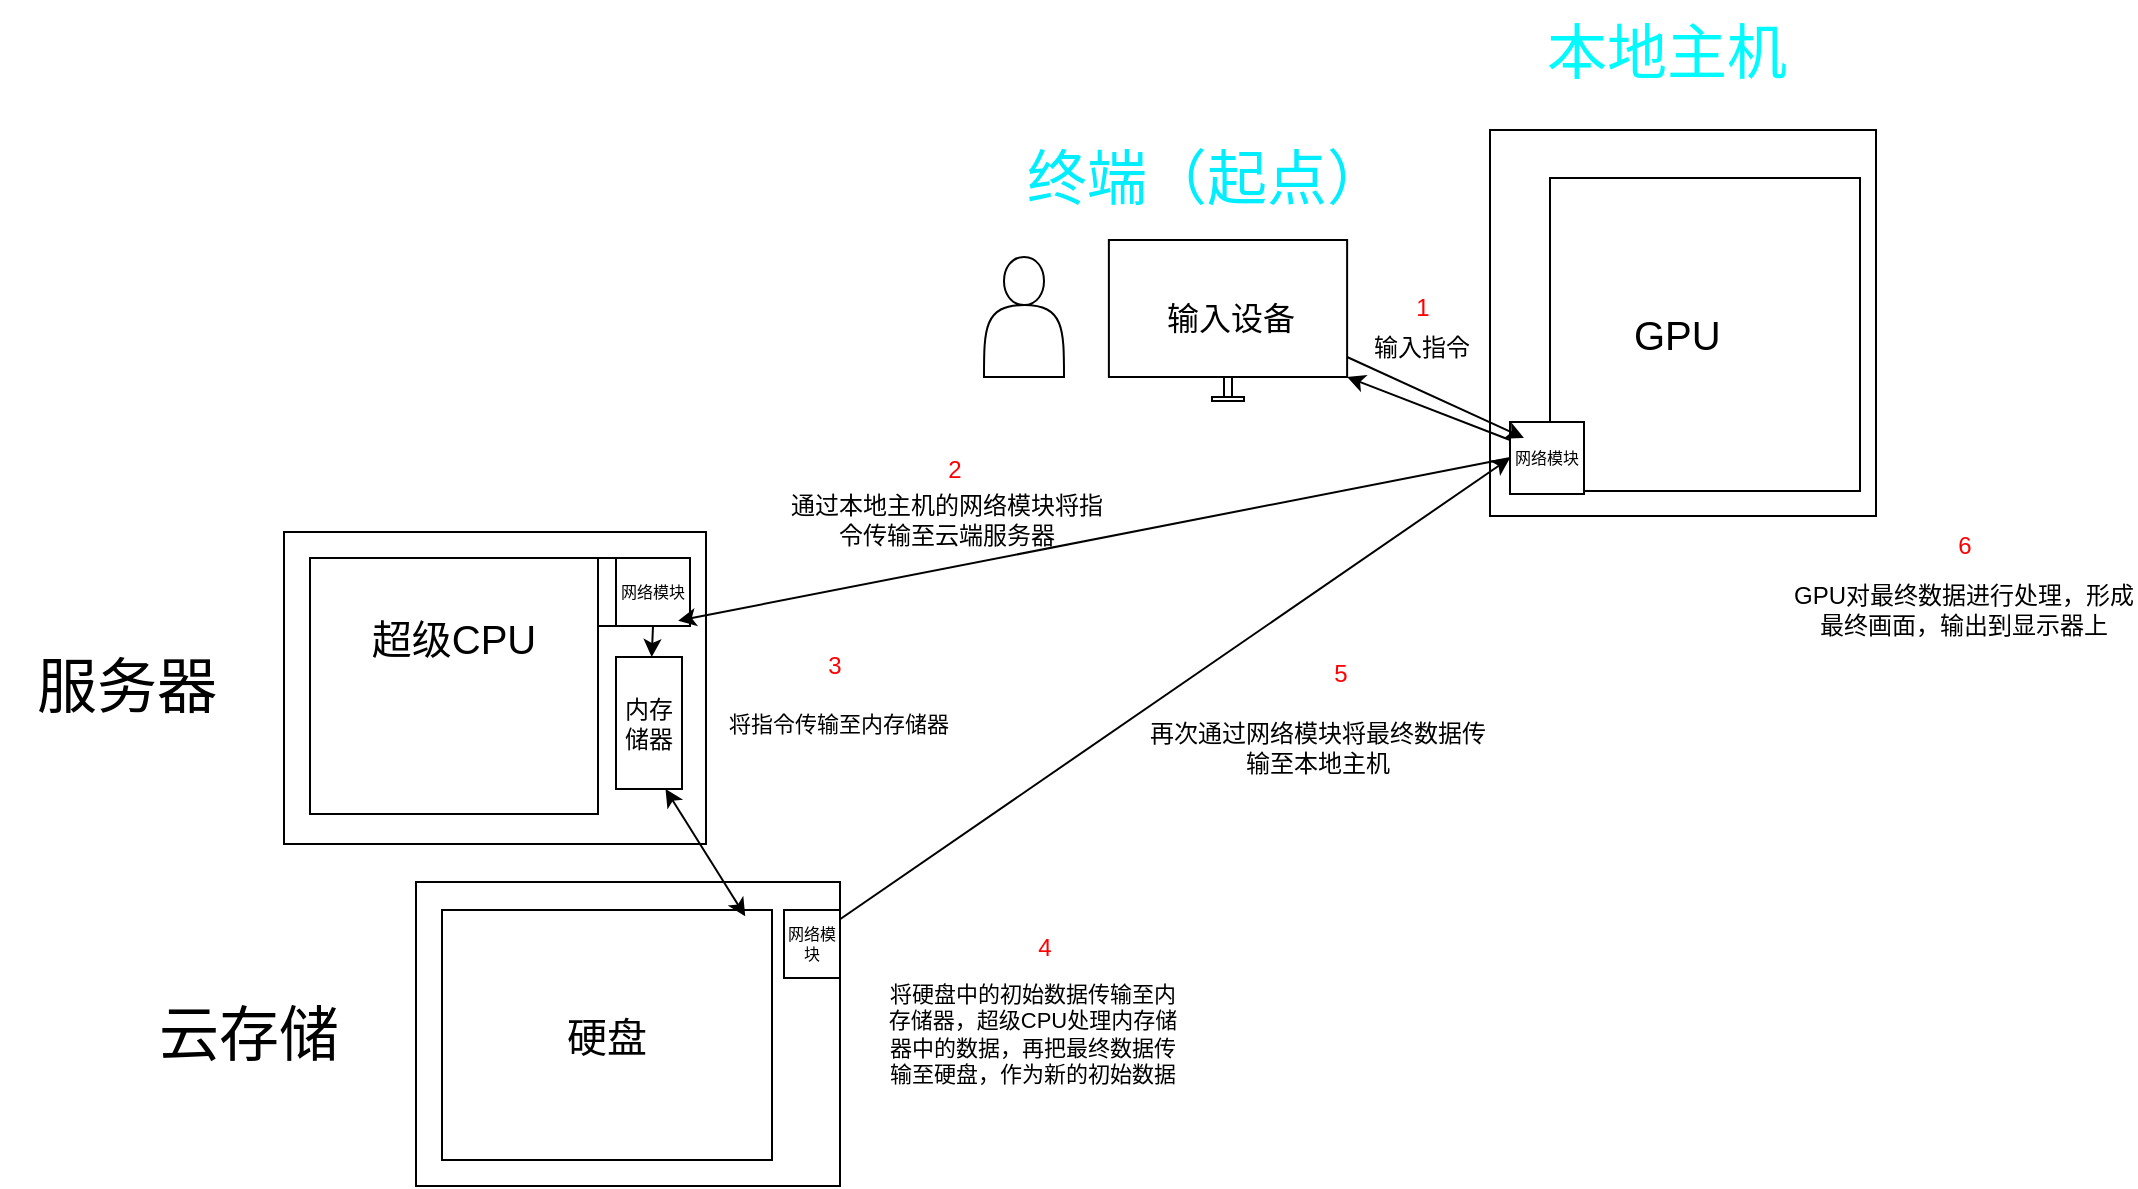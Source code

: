 <mxfile version="24.7.6">
  <diagram name="第 1 页" id="hImMquwPHq1OFER629WR">
    <mxGraphModel dx="815" dy="428" grid="1" gridSize="10" guides="1" tooltips="1" connect="1" arrows="1" fold="1" page="1" pageScale="1" pageWidth="1169" pageHeight="827" math="0" shadow="0">
      <root>
        <mxCell id="0" />
        <mxCell id="1" parent="0" />
        <mxCell id="MSOLa-IoRbTIZg2SJr0C-1" value="" style="whiteSpace=wrap;html=1;aspect=fixed;" parent="1" vertex="1">
          <mxGeometry x="823" y="146" width="193" height="193" as="geometry" />
        </mxCell>
        <mxCell id="MSOLa-IoRbTIZg2SJr0C-2" value="" style="rounded=0;whiteSpace=wrap;html=1;" parent="1" vertex="1">
          <mxGeometry x="690" y="269.5" width="4" height="10" as="geometry" />
        </mxCell>
        <mxCell id="MSOLa-IoRbTIZg2SJr0C-3" value="" style="rounded=0;whiteSpace=wrap;html=1;" parent="1" vertex="1">
          <mxGeometry x="684" y="279.5" width="16" height="2" as="geometry" />
        </mxCell>
        <mxCell id="MSOLa-IoRbTIZg2SJr0C-4" value="" style="rounded=0;whiteSpace=wrap;html=1;fontSize=21;" parent="1" vertex="1">
          <mxGeometry x="632.44" y="201" width="119.12" height="68.5" as="geometry" />
        </mxCell>
        <mxCell id="MSOLa-IoRbTIZg2SJr0C-5" value="GPU&amp;nbsp; &amp;nbsp; &amp;nbsp;" style="rounded=0;whiteSpace=wrap;html=1;fontSize=20;" parent="1" vertex="1">
          <mxGeometry x="853" y="170" width="155" height="156.5" as="geometry" />
        </mxCell>
        <mxCell id="MSOLa-IoRbTIZg2SJr0C-8" value="本地主机" style="text;html=1;align=center;verticalAlign=middle;whiteSpace=wrap;rounded=0;fontSize=30;fontColor=#00fbff;" parent="1" vertex="1">
          <mxGeometry x="838.5" y="81" width="145" height="52" as="geometry" />
        </mxCell>
        <mxCell id="MSOLa-IoRbTIZg2SJr0C-10" value="" style="rounded=0;whiteSpace=wrap;html=1;" parent="1" vertex="1">
          <mxGeometry x="220" y="347" width="211" height="156" as="geometry" />
        </mxCell>
        <mxCell id="MSOLa-IoRbTIZg2SJr0C-11" value="" style="rounded=0;whiteSpace=wrap;html=1;" parent="1" vertex="1">
          <mxGeometry x="286" y="522" width="212" height="152" as="geometry" />
        </mxCell>
        <mxCell id="MSOLa-IoRbTIZg2SJr0C-12" value="服务器" style="text;html=1;align=center;verticalAlign=middle;whiteSpace=wrap;rounded=0;fontSize=30;" parent="1" vertex="1">
          <mxGeometry x="78" y="403" width="127" height="42" as="geometry" />
        </mxCell>
        <mxCell id="MSOLa-IoRbTIZg2SJr0C-14" value="云存储" style="text;html=1;align=center;verticalAlign=middle;whiteSpace=wrap;rounded=0;fontSize=30;" parent="1" vertex="1">
          <mxGeometry x="120" y="545.5" width="165" height="105" as="geometry" />
        </mxCell>
        <mxCell id="MSOLa-IoRbTIZg2SJr0C-15" value="硬盘" style="rounded=0;whiteSpace=wrap;html=1;fontSize=20;" parent="1" vertex="1">
          <mxGeometry x="299" y="536" width="165" height="125" as="geometry" />
        </mxCell>
        <mxCell id="MSOLa-IoRbTIZg2SJr0C-16" value="超级CPU&lt;div&gt;&lt;br&gt;&lt;/div&gt;&lt;div&gt;&lt;br&gt;&lt;/div&gt;" style="rounded=0;whiteSpace=wrap;html=1;fontSize=20;" parent="1" vertex="1">
          <mxGeometry x="233" y="360" width="144" height="128" as="geometry" />
        </mxCell>
        <mxCell id="MSOLa-IoRbTIZg2SJr0C-17" value="网络模块" style="rounded=0;whiteSpace=wrap;html=1;fontSize=8;" parent="1" vertex="1">
          <mxGeometry x="833" y="292" width="37" height="36" as="geometry" />
        </mxCell>
        <mxCell id="MSOLa-IoRbTIZg2SJr0C-18" value="网络模块" style="rounded=0;whiteSpace=wrap;html=1;fontSize=8;" parent="1" vertex="1">
          <mxGeometry x="386" y="360" width="37" height="34" as="geometry" />
        </mxCell>
        <mxCell id="MSOLa-IoRbTIZg2SJr0C-21" value="通过本地主机的网络模块将指令传输至云端服务器" style="text;html=1;align=center;verticalAlign=middle;whiteSpace=wrap;rounded=0;" parent="1" vertex="1">
          <mxGeometry x="468" y="327" width="167" height="28" as="geometry" />
        </mxCell>
        <mxCell id="MSOLa-IoRbTIZg2SJr0C-22" value="" style="endArrow=classic;html=1;rounded=0;entryX=0.84;entryY=0.922;entryDx=0;entryDy=0;exitX=0;exitY=0.5;exitDx=0;exitDy=0;entryPerimeter=0;" parent="1" source="MSOLa-IoRbTIZg2SJr0C-17" target="MSOLa-IoRbTIZg2SJr0C-18" edge="1">
          <mxGeometry width="50" height="50" relative="1" as="geometry">
            <mxPoint x="1007" y="608" as="sourcePoint" />
            <mxPoint x="1007" y="471" as="targetPoint" />
          </mxGeometry>
        </mxCell>
        <mxCell id="MSOLa-IoRbTIZg2SJr0C-23" value="" style="shape=actor;whiteSpace=wrap;html=1;" parent="1" vertex="1">
          <mxGeometry x="570" y="209.5" width="40" height="60" as="geometry" />
        </mxCell>
        <mxCell id="MSOLa-IoRbTIZg2SJr0C-24" value="终端（起点）" style="text;html=1;align=center;verticalAlign=middle;whiteSpace=wrap;rounded=0;fontColor=#00eeff;fontSize=30;" parent="1" vertex="1">
          <mxGeometry x="585" y="146" width="192.5" height="48" as="geometry" />
        </mxCell>
        <mxCell id="MSOLa-IoRbTIZg2SJr0C-25" value="输入设备" style="text;html=1;align=center;verticalAlign=middle;whiteSpace=wrap;rounded=0;fontSize=16;" parent="1" vertex="1">
          <mxGeometry x="634.56" y="219.5" width="117" height="40" as="geometry" />
        </mxCell>
        <mxCell id="MSOLa-IoRbTIZg2SJr0C-26" value="" style="endArrow=classic;html=1;rounded=0;entryX=0.189;entryY=0.222;entryDx=0;entryDy=0;exitX=1;exitY=1;exitDx=0;exitDy=0;entryPerimeter=0;" parent="1" source="MSOLa-IoRbTIZg2SJr0C-25" target="MSOLa-IoRbTIZg2SJr0C-17" edge="1">
          <mxGeometry width="50" height="50" relative="1" as="geometry">
            <mxPoint x="626" y="382" as="sourcePoint" />
            <mxPoint x="676" y="332" as="targetPoint" />
          </mxGeometry>
        </mxCell>
        <mxCell id="MSOLa-IoRbTIZg2SJr0C-27" value="输入指令" style="text;html=1;align=center;verticalAlign=middle;whiteSpace=wrap;rounded=0;" parent="1" vertex="1">
          <mxGeometry x="759" y="239.5" width="60" height="30" as="geometry" />
        </mxCell>
        <mxCell id="MSOLa-IoRbTIZg2SJr0C-28" value="1" style="text;html=1;align=center;verticalAlign=middle;rounded=0;fontColor=#ff0000;" parent="1" vertex="1">
          <mxGeometry x="759" y="220.25" width="60" height="30" as="geometry" />
        </mxCell>
        <mxCell id="MSOLa-IoRbTIZg2SJr0C-29" value="2" style="text;html=1;align=center;verticalAlign=middle;rounded=0;fontColor=#ff0000;" parent="1" vertex="1">
          <mxGeometry x="525" y="301.25" width="60" height="30" as="geometry" />
        </mxCell>
        <mxCell id="MSOLa-IoRbTIZg2SJr0C-30" value="" style="endArrow=none;html=1;rounded=0;exitX=1;exitY=0;exitDx=0;exitDy=0;entryX=0;entryY=0;entryDx=0;entryDy=0;" parent="1" source="MSOLa-IoRbTIZg2SJr0C-16" target="MSOLa-IoRbTIZg2SJr0C-18" edge="1">
          <mxGeometry width="50" height="50" relative="1" as="geometry">
            <mxPoint x="515" y="405" as="sourcePoint" />
            <mxPoint x="385" y="376" as="targetPoint" />
          </mxGeometry>
        </mxCell>
        <mxCell id="MSOLa-IoRbTIZg2SJr0C-32" value="" style="endArrow=none;html=1;rounded=0;" parent="1" edge="1">
          <mxGeometry width="50" height="50" relative="1" as="geometry">
            <mxPoint x="377" y="394" as="sourcePoint" />
            <mxPoint x="386" y="394" as="targetPoint" />
          </mxGeometry>
        </mxCell>
        <mxCell id="MSOLa-IoRbTIZg2SJr0C-39" value="4" style="text;html=1;align=center;verticalAlign=middle;rounded=0;fontColor=#ff0000;" parent="1" vertex="1">
          <mxGeometry x="570" y="539.5" width="60" height="30" as="geometry" />
        </mxCell>
        <mxCell id="MSOLa-IoRbTIZg2SJr0C-41" value="" style="endArrow=classic;html=1;rounded=0;entryX=0;entryY=0.5;entryDx=0;entryDy=0;exitX=0.514;exitY=0.412;exitDx=0;exitDy=0;exitPerimeter=0;" parent="1" source="v1Wab2YXvvvl3v_LwFjg-12" target="MSOLa-IoRbTIZg2SJr0C-17" edge="1">
          <mxGeometry width="50" height="50" relative="1" as="geometry">
            <mxPoint x="521" y="571" as="sourcePoint" />
            <mxPoint x="581" y="471" as="targetPoint" />
          </mxGeometry>
        </mxCell>
        <mxCell id="MSOLa-IoRbTIZg2SJr0C-42" value="再次通过网络模块将最终数据传输至本地主机" style="text;html=1;align=center;verticalAlign=middle;whiteSpace=wrap;rounded=0;" parent="1" vertex="1">
          <mxGeometry x="651" y="429" width="172" height="51" as="geometry" />
        </mxCell>
        <mxCell id="MSOLa-IoRbTIZg2SJr0C-43" value="5" style="text;html=1;align=center;verticalAlign=middle;rounded=0;fontColor=#ff0000;" parent="1" vertex="1">
          <mxGeometry x="717.5" y="403" width="60" height="30" as="geometry" />
        </mxCell>
        <mxCell id="BEf3ti5QoIXrEqoc_Wu_-2" value="6" style="text;html=1;align=center;verticalAlign=middle;rounded=0;fontColor=#ff0000;" parent="1" vertex="1">
          <mxGeometry x="1030" y="339" width="60" height="30" as="geometry" />
        </mxCell>
        <mxCell id="BEf3ti5QoIXrEqoc_Wu_-5" value="GPU对最终数据进行处理，形成最终画面，输出到显示器上" style="text;html=1;align=center;verticalAlign=middle;whiteSpace=wrap;rounded=0;" parent="1" vertex="1">
          <mxGeometry x="974" y="360" width="172" height="51" as="geometry" />
        </mxCell>
        <mxCell id="BEf3ti5QoIXrEqoc_Wu_-8" value="" style="endArrow=classic;html=1;rounded=0;entryX=1;entryY=1;entryDx=0;entryDy=0;exitX=0;exitY=0.25;exitDx=0;exitDy=0;" parent="1" target="MSOLa-IoRbTIZg2SJr0C-4" edge="1" source="MSOLa-IoRbTIZg2SJr0C-17">
          <mxGeometry width="50" height="50" relative="1" as="geometry">
            <mxPoint x="820" y="290" as="sourcePoint" />
            <mxPoint x="700" y="430" as="targetPoint" />
          </mxGeometry>
        </mxCell>
        <mxCell id="v1Wab2YXvvvl3v_LwFjg-3" value="" style="endArrow=classic;startArrow=classic;html=1;rounded=0;exitX=0.919;exitY=0.025;exitDx=0;exitDy=0;exitPerimeter=0;entryX=0.75;entryY=1;entryDx=0;entryDy=0;" edge="1" parent="1" source="MSOLa-IoRbTIZg2SJr0C-15" target="v1Wab2YXvvvl3v_LwFjg-6">
          <mxGeometry width="50" height="50" relative="1" as="geometry">
            <mxPoint x="590" y="590" as="sourcePoint" />
            <mxPoint x="640" y="540" as="targetPoint" />
          </mxGeometry>
        </mxCell>
        <mxCell id="v1Wab2YXvvvl3v_LwFjg-4" value="将硬盘中的初始数据传输至内存储器，超级CPU处理内存储器中的数据，再把最终数据传输至硬盘，作为新的初始数据" style="text;html=1;align=center;verticalAlign=middle;whiteSpace=wrap;rounded=0;fontSize=11;strokeWidth=1;" vertex="1" parent="1">
          <mxGeometry x="520" y="569.5" width="149" height="57" as="geometry" />
        </mxCell>
        <mxCell id="v1Wab2YXvvvl3v_LwFjg-6" value="内存储器" style="rounded=0;whiteSpace=wrap;html=1;" vertex="1" parent="1">
          <mxGeometry x="386" y="409.5" width="33" height="66" as="geometry" />
        </mxCell>
        <mxCell id="v1Wab2YXvvvl3v_LwFjg-7" value="3" style="text;html=1;align=center;verticalAlign=middle;rounded=0;fontColor=#ff0000;" vertex="1" parent="1">
          <mxGeometry x="465" y="399" width="60" height="30" as="geometry" />
        </mxCell>
        <mxCell id="v1Wab2YXvvvl3v_LwFjg-9" value="将指令传输至内存储器" style="text;html=1;align=center;verticalAlign=middle;whiteSpace=wrap;rounded=0;fontSize=11;strokeWidth=1;" vertex="1" parent="1">
          <mxGeometry x="423" y="414" width="149" height="57" as="geometry" />
        </mxCell>
        <mxCell id="v1Wab2YXvvvl3v_LwFjg-10" value="" style="endArrow=classic;html=1;rounded=0;exitX=0.5;exitY=1;exitDx=0;exitDy=0;" edge="1" parent="1" source="MSOLa-IoRbTIZg2SJr0C-18" target="v1Wab2YXvvvl3v_LwFjg-6">
          <mxGeometry width="50" height="50" relative="1" as="geometry">
            <mxPoint x="540" y="420" as="sourcePoint" />
            <mxPoint x="590" y="370" as="targetPoint" />
          </mxGeometry>
        </mxCell>
        <mxCell id="v1Wab2YXvvvl3v_LwFjg-12" value="网络模块" style="rounded=0;whiteSpace=wrap;html=1;fontSize=8;" vertex="1" parent="1">
          <mxGeometry x="470" y="536" width="28" height="34" as="geometry" />
        </mxCell>
      </root>
    </mxGraphModel>
  </diagram>
</mxfile>
